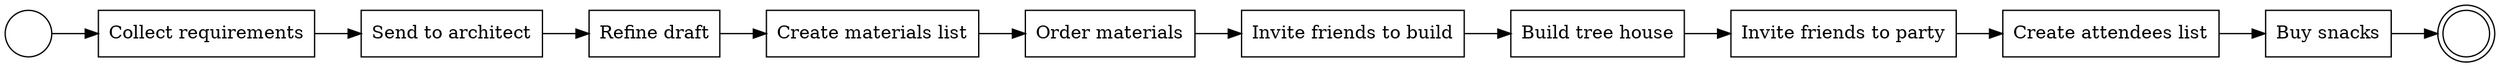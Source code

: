 digraph G {
  rankdir=LR;
  "start_1"[shape=circle label=""];
  "Collect requirements"[shape=rectangle];
  "Send to architect"[shape=rectangle];
  "Refine draft"[shape=rectangle];
  "Create materials list"[shape=rectangle];
  "Order materials"[shape=rectangle];
  "Invite friends to build"[shape=rectangle];
  "Build tree house"[shape=rectangle];
  "Invite friends to party"[shape=rectangle];
  "Create attendees list"[shape=rectangle];
  "Buy snacks"[shape=rectangle];
  "end_1"[shape=doublecircle label=""];
  
  "start_1" -> "Collect requirements";
  "Collect requirements" -> "Send to architect";
  "Send to architect" -> "Refine draft";
  "Refine draft" -> "Create materials list";
  "Create materials list" -> "Order materials";
  "Order materials" -> "Invite friends to build";
  "Invite friends to build" -> "Build tree house";
  "Build tree house" -> "Invite friends to party";
  "Invite friends to party" -> "Create attendees list";
  "Create attendees list" -> "Buy snacks";
  "Buy snacks" -> "end_1";
}